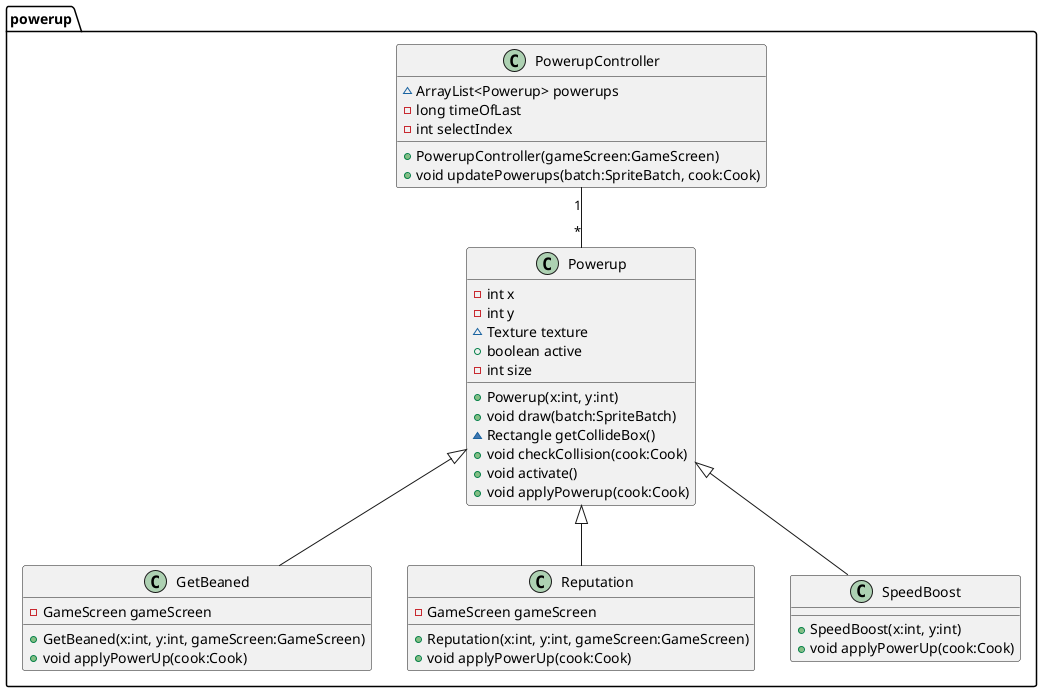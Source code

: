 @startuml
'https://plantuml.com/class-diagram

package "powerup"{

PowerupController "1" -- "*" Powerup

class GetBeaned extends Powerup{
-GameScreen gameScreen
+GetBeaned(x:int, y:int, gameScreen:GameScreen)
+void applyPowerUp(cook:Cook)
}

class Powerup{
-int x
-int y
~Texture texture
+boolean active
-int size
+Powerup(x:int, y:int)
+void draw(batch:SpriteBatch)
~Rectangle getCollideBox()
+void checkCollision(cook:Cook)
+void activate()
+void applyPowerup(cook:Cook)
}

class PowerupController{
~ArrayList<Powerup> powerups
-long timeOfLast
-int selectIndex
+PowerupController(gameScreen:GameScreen)
+void updatePowerups(batch:SpriteBatch, cook:Cook)
}

class Reputation extends Powerup{
-GameScreen gameScreen
+Reputation(x:int, y:int, gameScreen:GameScreen)
+void applyPowerUp(cook:Cook)
}

class SpeedBoost extends Powerup{
+SpeedBoost(x:int, y:int)
+void applyPowerUp(cook:Cook)
}

}

@enduml
